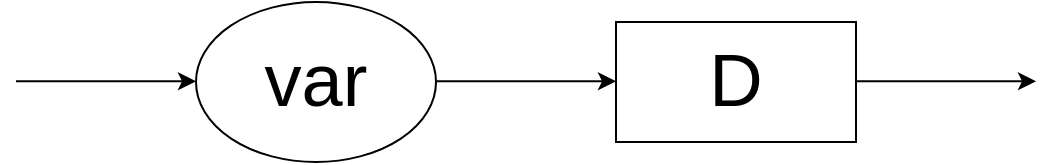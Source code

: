 <mxfile version="12.7.9" type="device"><diagram id="I5BP6vOR_1D-y6K9_unL" name="Page-1"><mxGraphModel dx="1843" dy="540" grid="1" gridSize="10" guides="1" tooltips="1" connect="1" arrows="1" fold="1" page="1" pageScale="1" pageWidth="827" pageHeight="1169" math="0" shadow="0"><root><mxCell id="0"/><mxCell id="1" parent="0"/><mxCell id="Dvv93qsHE8iZuxDN588F-17" value="" style="group" vertex="1" connectable="0" parent="1"><mxGeometry width="510" height="80" as="geometry"/></mxCell><mxCell id="Dvv93qsHE8iZuxDN588F-12" value="&lt;font style=&quot;font-size: 37px&quot;&gt;var&lt;/font&gt;" style="ellipse;whiteSpace=wrap;html=1;" vertex="1" parent="Dvv93qsHE8iZuxDN588F-17"><mxGeometry x="90" width="120" height="80" as="geometry"/></mxCell><mxCell id="Dvv93qsHE8iZuxDN588F-13" value="" style="endArrow=classic;html=1;entryX=0;entryY=0.5;entryDx=0;entryDy=0;" edge="1" parent="Dvv93qsHE8iZuxDN588F-17"><mxGeometry width="50" height="50" relative="1" as="geometry"><mxPoint y="39.64" as="sourcePoint"/><mxPoint x="90" y="39.64" as="targetPoint"/></mxGeometry></mxCell><mxCell id="Dvv93qsHE8iZuxDN588F-14" value="" style="endArrow=classic;html=1;entryX=0;entryY=0.5;entryDx=0;entryDy=0;" edge="1" parent="Dvv93qsHE8iZuxDN588F-17"><mxGeometry width="50" height="50" relative="1" as="geometry"><mxPoint x="210" y="39.64" as="sourcePoint"/><mxPoint x="300" y="39.64" as="targetPoint"/></mxGeometry></mxCell><mxCell id="Dvv93qsHE8iZuxDN588F-15" value="&lt;font style=&quot;font-size: 37px&quot;&gt;D&lt;/font&gt;" style="rounded=0;whiteSpace=wrap;html=1;" vertex="1" parent="Dvv93qsHE8iZuxDN588F-17"><mxGeometry x="300" y="10" width="120" height="60" as="geometry"/></mxCell><mxCell id="Dvv93qsHE8iZuxDN588F-16" value="" style="endArrow=classic;html=1;entryX=0;entryY=0.5;entryDx=0;entryDy=0;" edge="1" parent="Dvv93qsHE8iZuxDN588F-17"><mxGeometry width="50" height="50" relative="1" as="geometry"><mxPoint x="420" y="39.64" as="sourcePoint"/><mxPoint x="510" y="39.64" as="targetPoint"/></mxGeometry></mxCell></root></mxGraphModel></diagram></mxfile>